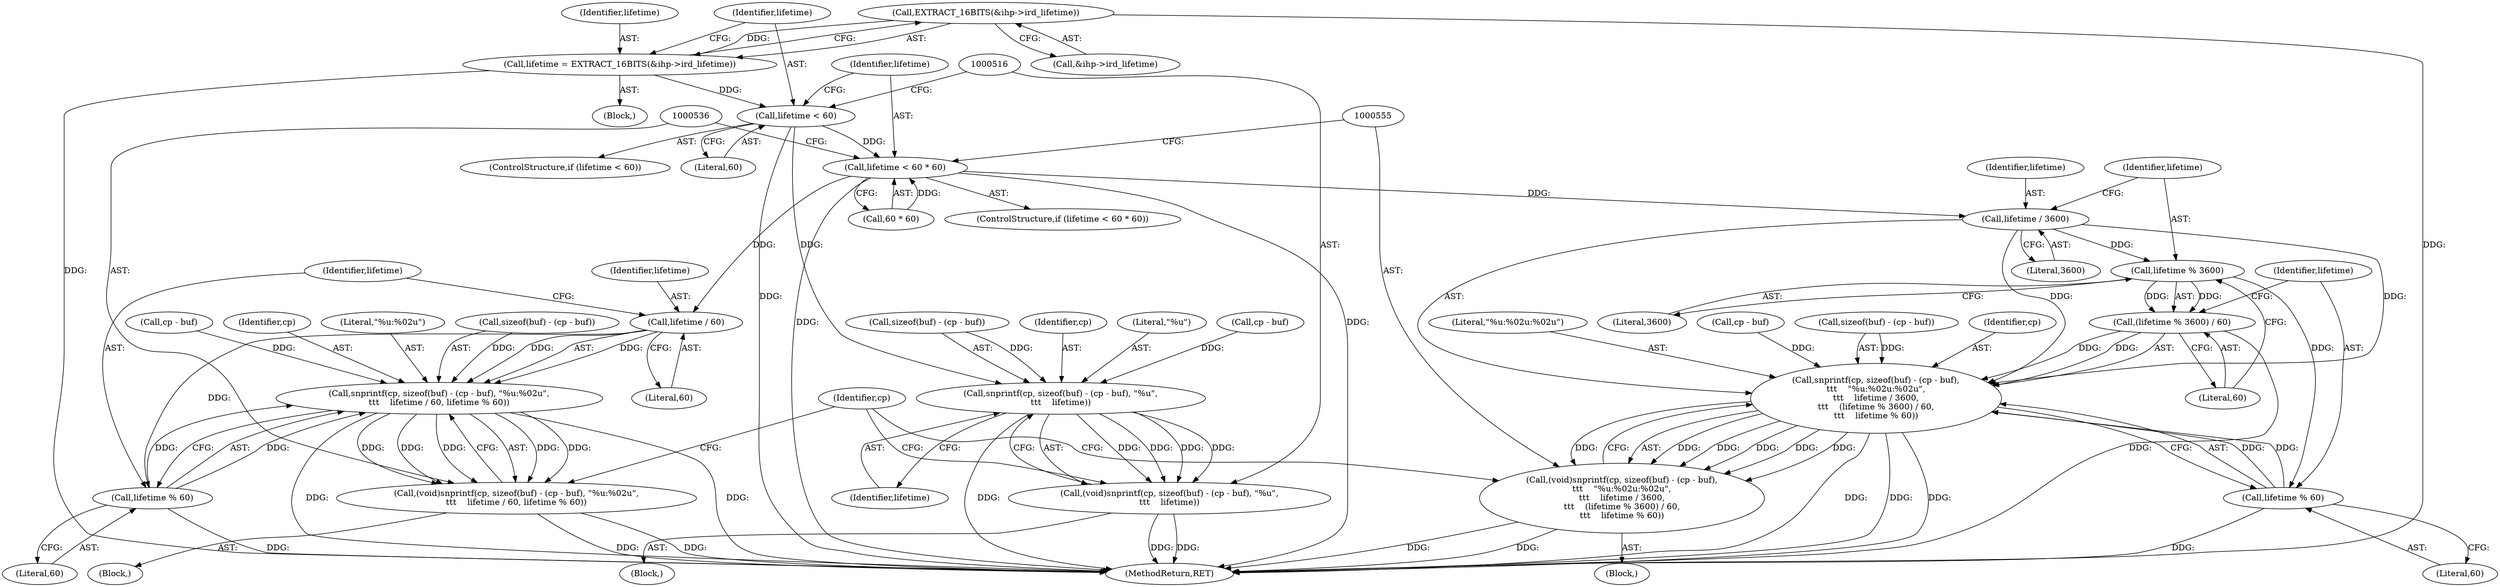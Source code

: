 digraph "0_tcpdump_2b62d1dda41590db29368ec7ba5f4faf3464765a@pointer" {
"1000505" [label="(Call,EXTRACT_16BITS(&ihp->ird_lifetime))"];
"1000503" [label="(Call,lifetime = EXTRACT_16BITS(&ihp->ird_lifetime))"];
"1000511" [label="(Call,lifetime < 60)"];
"1000517" [label="(Call,snprintf(cp, sizeof(buf) - (cp - buf), \"%u\",\n\t\t\t    lifetime))"];
"1000515" [label="(Call,(void)snprintf(cp, sizeof(buf) - (cp - buf), \"%u\",\n\t\t\t    lifetime))"];
"1000529" [label="(Call,lifetime < 60 * 60)"];
"1000546" [label="(Call,lifetime / 60)"];
"1000537" [label="(Call,snprintf(cp, sizeof(buf) - (cp - buf), \"%u:%02u\",\n\t\t\t    lifetime / 60, lifetime % 60))"];
"1000535" [label="(Call,(void)snprintf(cp, sizeof(buf) - (cp - buf), \"%u:%02u\",\n\t\t\t    lifetime / 60, lifetime % 60))"];
"1000549" [label="(Call,lifetime % 60)"];
"1000565" [label="(Call,lifetime / 3600)"];
"1000556" [label="(Call,snprintf(cp, sizeof(buf) - (cp - buf),\n\t\t\t    \"%u:%02u:%02u\",\n\t\t\t    lifetime / 3600,\n\t\t\t    (lifetime % 3600) / 60,\n\t\t\t    lifetime % 60))"];
"1000554" [label="(Call,(void)snprintf(cp, sizeof(buf) - (cp - buf),\n\t\t\t    \"%u:%02u:%02u\",\n\t\t\t    lifetime / 3600,\n\t\t\t    (lifetime % 3600) / 60,\n\t\t\t    lifetime % 60))"];
"1000569" [label="(Call,lifetime % 3600)"];
"1000568" [label="(Call,(lifetime % 3600) / 60)"];
"1000573" [label="(Call,lifetime % 60)"];
"1000551" [label="(Literal,60)"];
"1000573" [label="(Call,lifetime % 60)"];
"1000554" [label="(Call,(void)snprintf(cp, sizeof(buf) - (cp - buf),\n\t\t\t    \"%u:%02u:%02u\",\n\t\t\t    lifetime / 3600,\n\t\t\t    (lifetime % 3600) / 60,\n\t\t\t    lifetime % 60))"];
"1000530" [label="(Identifier,lifetime)"];
"1000503" [label="(Call,lifetime = EXTRACT_16BITS(&ihp->ird_lifetime))"];
"1000539" [label="(Call,sizeof(buf) - (cp - buf))"];
"1000514" [label="(Block,)"];
"1000565" [label="(Call,lifetime / 3600)"];
"1000547" [label="(Identifier,lifetime)"];
"1000548" [label="(Literal,60)"];
"1000567" [label="(Literal,3600)"];
"1000566" [label="(Identifier,lifetime)"];
"1000504" [label="(Identifier,lifetime)"];
"1000577" [label="(Identifier,cp)"];
"1000564" [label="(Literal,\"%u:%02u:%02u\")"];
"1000561" [label="(Call,cp - buf)"];
"1000542" [label="(Call,cp - buf)"];
"1000570" [label="(Identifier,lifetime)"];
"1000510" [label="(ControlStructure,if (lifetime < 60))"];
"1000526" [label="(Identifier,lifetime)"];
"1000569" [label="(Call,lifetime % 3600)"];
"1000558" [label="(Call,sizeof(buf) - (cp - buf))"];
"1000515" [label="(Call,(void)snprintf(cp, sizeof(buf) - (cp - buf), \"%u\",\n\t\t\t    lifetime))"];
"1000575" [label="(Literal,60)"];
"1000549" [label="(Call,lifetime % 60)"];
"1000550" [label="(Identifier,lifetime)"];
"1000531" [label="(Call,60 * 60)"];
"1000553" [label="(Block,)"];
"1000525" [label="(Literal,\"%u\")"];
"1000506" [label="(Call,&ihp->ird_lifetime)"];
"1000572" [label="(Literal,60)"];
"1000529" [label="(Call,lifetime < 60 * 60)"];
"1000456" [label="(Block,)"];
"1000522" [label="(Call,cp - buf)"];
"1000528" [label="(ControlStructure,if (lifetime < 60 * 60))"];
"1000537" [label="(Call,snprintf(cp, sizeof(buf) - (cp - buf), \"%u:%02u\",\n\t\t\t    lifetime / 60, lifetime % 60))"];
"1000534" [label="(Block,)"];
"1000557" [label="(Identifier,cp)"];
"1000511" [label="(Call,lifetime < 60)"];
"1000535" [label="(Call,(void)snprintf(cp, sizeof(buf) - (cp - buf), \"%u:%02u\",\n\t\t\t    lifetime / 60, lifetime % 60))"];
"1000512" [label="(Identifier,lifetime)"];
"1000517" [label="(Call,snprintf(cp, sizeof(buf) - (cp - buf), \"%u\",\n\t\t\t    lifetime))"];
"1000519" [label="(Call,sizeof(buf) - (cp - buf))"];
"1000574" [label="(Identifier,lifetime)"];
"1000518" [label="(Identifier,cp)"];
"1000538" [label="(Identifier,cp)"];
"1001260" [label="(MethodReturn,RET)"];
"1000568" [label="(Call,(lifetime % 3600) / 60)"];
"1000545" [label="(Literal,\"%u:%02u\")"];
"1000546" [label="(Call,lifetime / 60)"];
"1000571" [label="(Literal,3600)"];
"1000513" [label="(Literal,60)"];
"1000556" [label="(Call,snprintf(cp, sizeof(buf) - (cp - buf),\n\t\t\t    \"%u:%02u:%02u\",\n\t\t\t    lifetime / 3600,\n\t\t\t    (lifetime % 3600) / 60,\n\t\t\t    lifetime % 60))"];
"1000505" [label="(Call,EXTRACT_16BITS(&ihp->ird_lifetime))"];
"1000505" -> "1000503"  [label="AST: "];
"1000505" -> "1000506"  [label="CFG: "];
"1000506" -> "1000505"  [label="AST: "];
"1000503" -> "1000505"  [label="CFG: "];
"1000505" -> "1001260"  [label="DDG: "];
"1000505" -> "1000503"  [label="DDG: "];
"1000503" -> "1000456"  [label="AST: "];
"1000504" -> "1000503"  [label="AST: "];
"1000512" -> "1000503"  [label="CFG: "];
"1000503" -> "1001260"  [label="DDG: "];
"1000503" -> "1000511"  [label="DDG: "];
"1000511" -> "1000510"  [label="AST: "];
"1000511" -> "1000513"  [label="CFG: "];
"1000512" -> "1000511"  [label="AST: "];
"1000513" -> "1000511"  [label="AST: "];
"1000516" -> "1000511"  [label="CFG: "];
"1000530" -> "1000511"  [label="CFG: "];
"1000511" -> "1001260"  [label="DDG: "];
"1000511" -> "1000517"  [label="DDG: "];
"1000511" -> "1000529"  [label="DDG: "];
"1000517" -> "1000515"  [label="AST: "];
"1000517" -> "1000526"  [label="CFG: "];
"1000518" -> "1000517"  [label="AST: "];
"1000519" -> "1000517"  [label="AST: "];
"1000525" -> "1000517"  [label="AST: "];
"1000526" -> "1000517"  [label="AST: "];
"1000515" -> "1000517"  [label="CFG: "];
"1000517" -> "1001260"  [label="DDG: "];
"1000517" -> "1000515"  [label="DDG: "];
"1000517" -> "1000515"  [label="DDG: "];
"1000517" -> "1000515"  [label="DDG: "];
"1000517" -> "1000515"  [label="DDG: "];
"1000522" -> "1000517"  [label="DDG: "];
"1000519" -> "1000517"  [label="DDG: "];
"1000515" -> "1000514"  [label="AST: "];
"1000516" -> "1000515"  [label="AST: "];
"1000577" -> "1000515"  [label="CFG: "];
"1000515" -> "1001260"  [label="DDG: "];
"1000515" -> "1001260"  [label="DDG: "];
"1000529" -> "1000528"  [label="AST: "];
"1000529" -> "1000531"  [label="CFG: "];
"1000530" -> "1000529"  [label="AST: "];
"1000531" -> "1000529"  [label="AST: "];
"1000536" -> "1000529"  [label="CFG: "];
"1000555" -> "1000529"  [label="CFG: "];
"1000529" -> "1001260"  [label="DDG: "];
"1000529" -> "1001260"  [label="DDG: "];
"1000531" -> "1000529"  [label="DDG: "];
"1000529" -> "1000546"  [label="DDG: "];
"1000529" -> "1000565"  [label="DDG: "];
"1000546" -> "1000537"  [label="AST: "];
"1000546" -> "1000548"  [label="CFG: "];
"1000547" -> "1000546"  [label="AST: "];
"1000548" -> "1000546"  [label="AST: "];
"1000550" -> "1000546"  [label="CFG: "];
"1000546" -> "1000537"  [label="DDG: "];
"1000546" -> "1000537"  [label="DDG: "];
"1000546" -> "1000549"  [label="DDG: "];
"1000537" -> "1000535"  [label="AST: "];
"1000537" -> "1000549"  [label="CFG: "];
"1000538" -> "1000537"  [label="AST: "];
"1000539" -> "1000537"  [label="AST: "];
"1000545" -> "1000537"  [label="AST: "];
"1000549" -> "1000537"  [label="AST: "];
"1000535" -> "1000537"  [label="CFG: "];
"1000537" -> "1001260"  [label="DDG: "];
"1000537" -> "1001260"  [label="DDG: "];
"1000537" -> "1000535"  [label="DDG: "];
"1000537" -> "1000535"  [label="DDG: "];
"1000537" -> "1000535"  [label="DDG: "];
"1000537" -> "1000535"  [label="DDG: "];
"1000537" -> "1000535"  [label="DDG: "];
"1000542" -> "1000537"  [label="DDG: "];
"1000539" -> "1000537"  [label="DDG: "];
"1000549" -> "1000537"  [label="DDG: "];
"1000549" -> "1000537"  [label="DDG: "];
"1000535" -> "1000534"  [label="AST: "];
"1000536" -> "1000535"  [label="AST: "];
"1000577" -> "1000535"  [label="CFG: "];
"1000535" -> "1001260"  [label="DDG: "];
"1000535" -> "1001260"  [label="DDG: "];
"1000549" -> "1000551"  [label="CFG: "];
"1000550" -> "1000549"  [label="AST: "];
"1000551" -> "1000549"  [label="AST: "];
"1000549" -> "1001260"  [label="DDG: "];
"1000565" -> "1000556"  [label="AST: "];
"1000565" -> "1000567"  [label="CFG: "];
"1000566" -> "1000565"  [label="AST: "];
"1000567" -> "1000565"  [label="AST: "];
"1000570" -> "1000565"  [label="CFG: "];
"1000565" -> "1000556"  [label="DDG: "];
"1000565" -> "1000556"  [label="DDG: "];
"1000565" -> "1000569"  [label="DDG: "];
"1000556" -> "1000554"  [label="AST: "];
"1000556" -> "1000573"  [label="CFG: "];
"1000557" -> "1000556"  [label="AST: "];
"1000558" -> "1000556"  [label="AST: "];
"1000564" -> "1000556"  [label="AST: "];
"1000568" -> "1000556"  [label="AST: "];
"1000573" -> "1000556"  [label="AST: "];
"1000554" -> "1000556"  [label="CFG: "];
"1000556" -> "1001260"  [label="DDG: "];
"1000556" -> "1001260"  [label="DDG: "];
"1000556" -> "1001260"  [label="DDG: "];
"1000556" -> "1000554"  [label="DDG: "];
"1000556" -> "1000554"  [label="DDG: "];
"1000556" -> "1000554"  [label="DDG: "];
"1000556" -> "1000554"  [label="DDG: "];
"1000556" -> "1000554"  [label="DDG: "];
"1000556" -> "1000554"  [label="DDG: "];
"1000561" -> "1000556"  [label="DDG: "];
"1000558" -> "1000556"  [label="DDG: "];
"1000568" -> "1000556"  [label="DDG: "];
"1000568" -> "1000556"  [label="DDG: "];
"1000573" -> "1000556"  [label="DDG: "];
"1000573" -> "1000556"  [label="DDG: "];
"1000554" -> "1000553"  [label="AST: "];
"1000555" -> "1000554"  [label="AST: "];
"1000577" -> "1000554"  [label="CFG: "];
"1000554" -> "1001260"  [label="DDG: "];
"1000554" -> "1001260"  [label="DDG: "];
"1000569" -> "1000568"  [label="AST: "];
"1000569" -> "1000571"  [label="CFG: "];
"1000570" -> "1000569"  [label="AST: "];
"1000571" -> "1000569"  [label="AST: "];
"1000572" -> "1000569"  [label="CFG: "];
"1000569" -> "1000568"  [label="DDG: "];
"1000569" -> "1000568"  [label="DDG: "];
"1000569" -> "1000573"  [label="DDG: "];
"1000568" -> "1000572"  [label="CFG: "];
"1000572" -> "1000568"  [label="AST: "];
"1000574" -> "1000568"  [label="CFG: "];
"1000568" -> "1001260"  [label="DDG: "];
"1000573" -> "1000575"  [label="CFG: "];
"1000574" -> "1000573"  [label="AST: "];
"1000575" -> "1000573"  [label="AST: "];
"1000573" -> "1001260"  [label="DDG: "];
}
